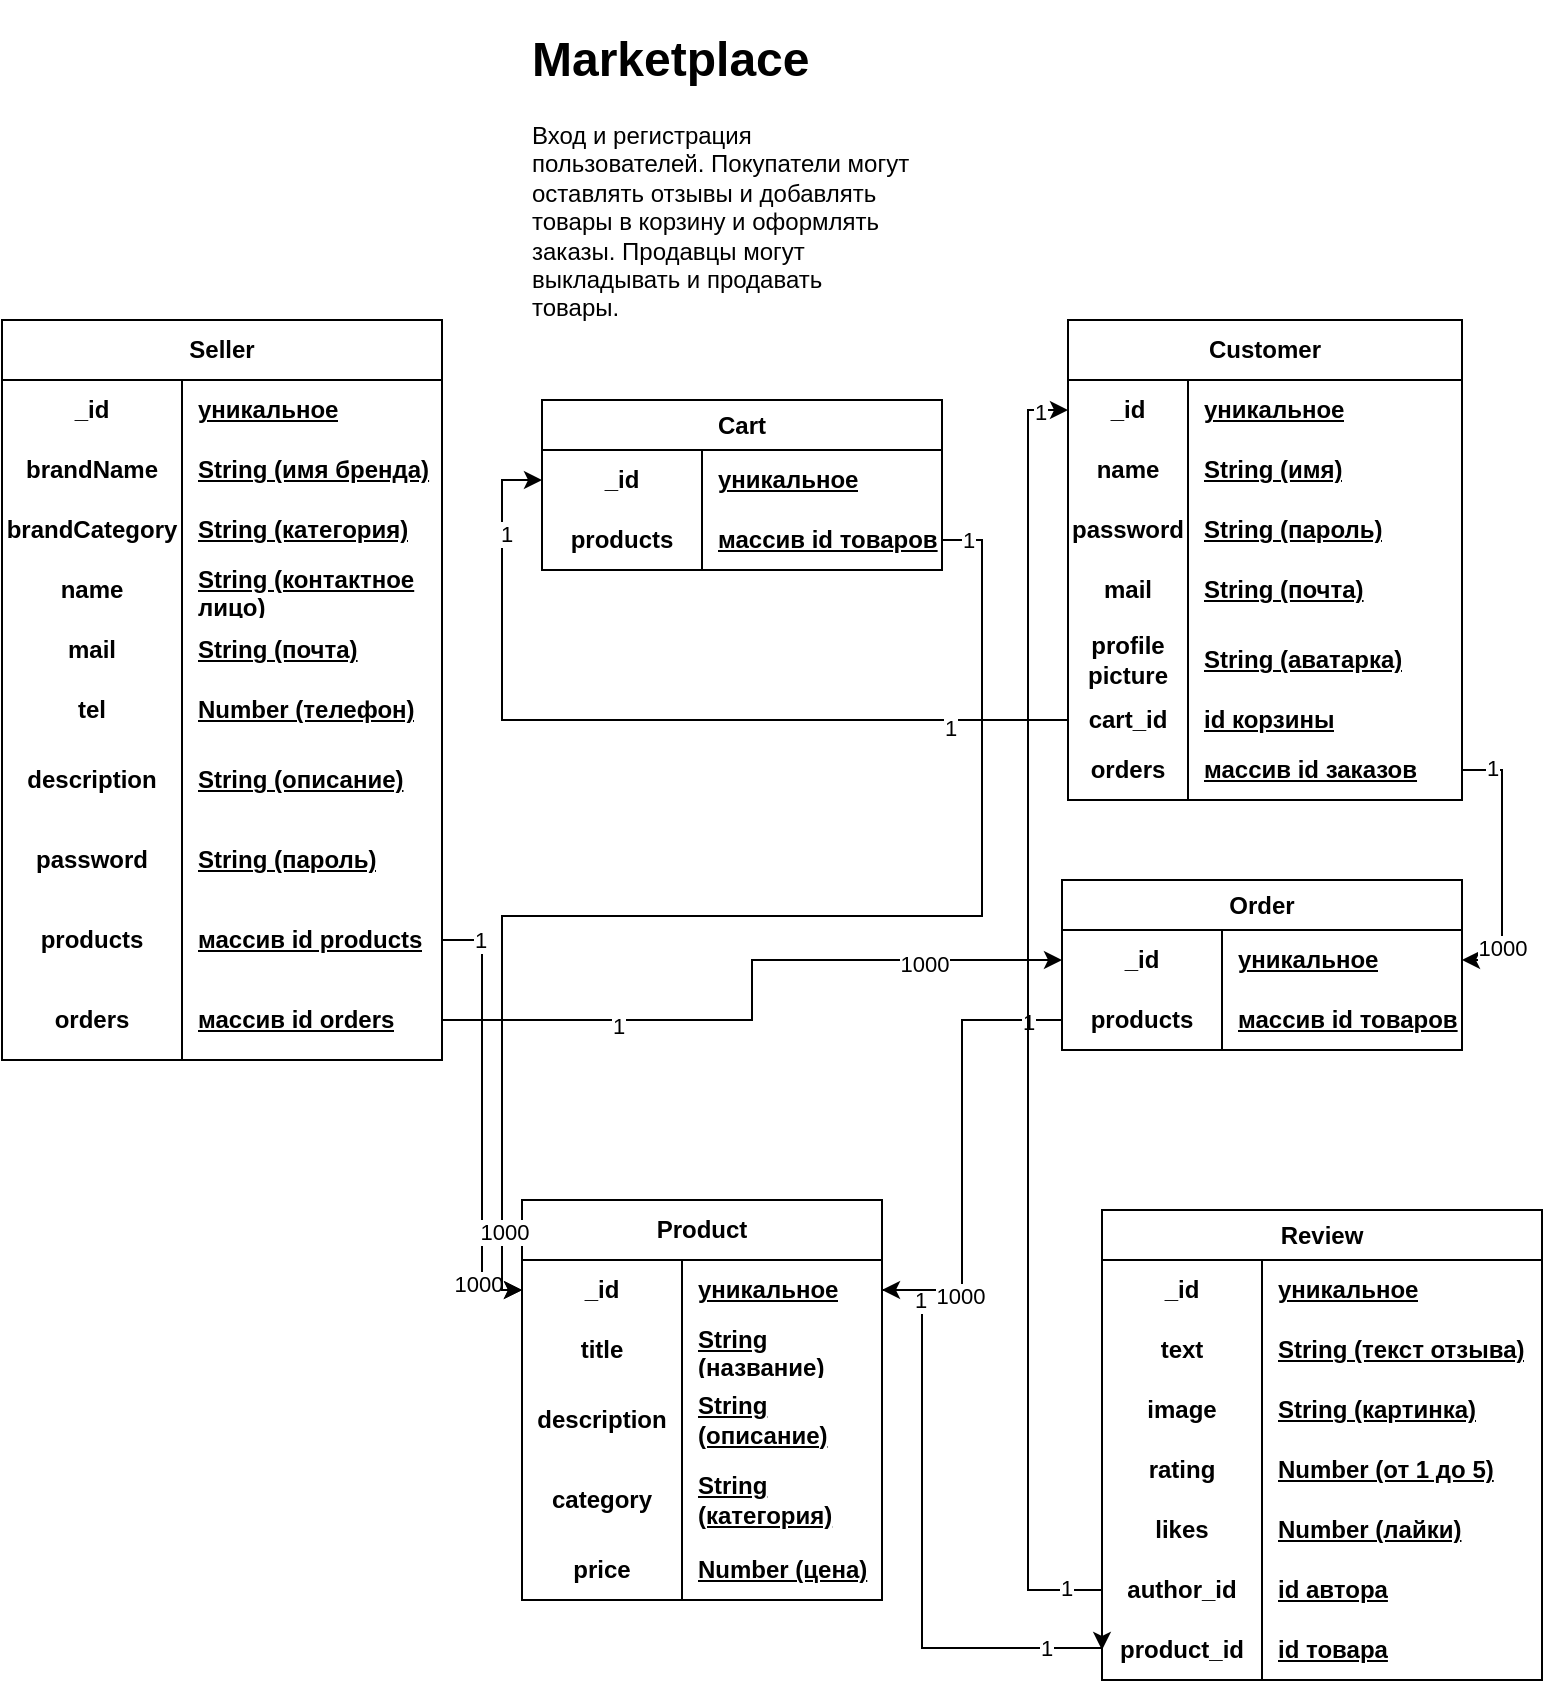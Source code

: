 <mxfile version="21.5.2" type="device">
  <diagram id="R2lEEEUBdFMjLlhIrx00" name="Page-1">
    <mxGraphModel dx="1803" dy="821" grid="1" gridSize="10" guides="1" tooltips="1" connect="1" arrows="1" fold="1" page="1" pageScale="1" pageWidth="850" pageHeight="1100" math="0" shadow="0" extFonts="Permanent Marker^https://fonts.googleapis.com/css?family=Permanent+Marker">
      <root>
        <mxCell id="0" />
        <mxCell id="1" parent="0" />
        <mxCell id="o9NhAd0gDGwiWOiefBc3-77" value="&lt;h1&gt;Marketplace&lt;/h1&gt;&lt;p&gt;Вход и регистрация пользователей. Покупатели могут оставлять отзывы и добавлять товары в корзину и оформлять заказы. Продавцы могут выкладывать и продавать товары.&lt;/p&gt;" style="text;html=1;strokeColor=none;fillColor=none;spacing=5;spacingTop=-20;whiteSpace=wrap;overflow=hidden;rounded=0;" parent="1" vertex="1">
          <mxGeometry x="330" y="50" width="200" height="160" as="geometry" />
        </mxCell>
        <mxCell id="o9NhAd0gDGwiWOiefBc3-78" value="Seller" style="shape=table;startSize=30;container=1;collapsible=1;childLayout=tableLayout;fixedRows=1;rowLines=0;fontStyle=1;align=center;resizeLast=1;html=1;whiteSpace=wrap;" parent="1" vertex="1">
          <mxGeometry x="70" y="200" width="220" height="370" as="geometry" />
        </mxCell>
        <mxCell id="o9NhAd0gDGwiWOiefBc3-79" value="" style="shape=tableRow;horizontal=0;startSize=0;swimlaneHead=0;swimlaneBody=0;fillColor=none;collapsible=0;dropTarget=0;points=[[0,0.5],[1,0.5]];portConstraint=eastwest;top=0;left=0;right=0;bottom=0;html=1;" parent="o9NhAd0gDGwiWOiefBc3-78" vertex="1">
          <mxGeometry y="30" width="220" height="30" as="geometry" />
        </mxCell>
        <mxCell id="o9NhAd0gDGwiWOiefBc3-80" value="_id" style="shape=partialRectangle;connectable=0;fillColor=none;top=0;left=0;bottom=0;right=0;fontStyle=1;overflow=hidden;html=1;whiteSpace=wrap;" parent="o9NhAd0gDGwiWOiefBc3-79" vertex="1">
          <mxGeometry width="90" height="30" as="geometry">
            <mxRectangle width="90" height="30" as="alternateBounds" />
          </mxGeometry>
        </mxCell>
        <mxCell id="o9NhAd0gDGwiWOiefBc3-81" value="уникальное" style="shape=partialRectangle;connectable=0;fillColor=none;top=0;left=0;bottom=0;right=0;align=left;spacingLeft=6;fontStyle=5;overflow=hidden;html=1;whiteSpace=wrap;" parent="o9NhAd0gDGwiWOiefBc3-79" vertex="1">
          <mxGeometry x="90" width="130" height="30" as="geometry">
            <mxRectangle width="130" height="30" as="alternateBounds" />
          </mxGeometry>
        </mxCell>
        <mxCell id="o9NhAd0gDGwiWOiefBc3-82" style="shape=tableRow;horizontal=0;startSize=0;swimlaneHead=0;swimlaneBody=0;fillColor=none;collapsible=0;dropTarget=0;points=[[0,0.5],[1,0.5]];portConstraint=eastwest;top=0;left=0;right=0;bottom=0;html=1;" parent="o9NhAd0gDGwiWOiefBc3-78" vertex="1">
          <mxGeometry y="60" width="220" height="30" as="geometry" />
        </mxCell>
        <mxCell id="o9NhAd0gDGwiWOiefBc3-83" value="brandName" style="shape=partialRectangle;connectable=0;fillColor=none;top=0;left=0;bottom=0;right=0;fontStyle=1;overflow=hidden;html=1;whiteSpace=wrap;" parent="o9NhAd0gDGwiWOiefBc3-82" vertex="1">
          <mxGeometry width="90" height="30" as="geometry">
            <mxRectangle width="90" height="30" as="alternateBounds" />
          </mxGeometry>
        </mxCell>
        <mxCell id="o9NhAd0gDGwiWOiefBc3-84" value="String (имя бренда)" style="shape=partialRectangle;connectable=0;fillColor=none;top=0;left=0;bottom=0;right=0;align=left;spacingLeft=6;fontStyle=5;overflow=hidden;html=1;whiteSpace=wrap;" parent="o9NhAd0gDGwiWOiefBc3-82" vertex="1">
          <mxGeometry x="90" width="130" height="30" as="geometry">
            <mxRectangle width="130" height="30" as="alternateBounds" />
          </mxGeometry>
        </mxCell>
        <mxCell id="o9NhAd0gDGwiWOiefBc3-85" style="shape=tableRow;horizontal=0;startSize=0;swimlaneHead=0;swimlaneBody=0;fillColor=none;collapsible=0;dropTarget=0;points=[[0,0.5],[1,0.5]];portConstraint=eastwest;top=0;left=0;right=0;bottom=0;html=1;" parent="o9NhAd0gDGwiWOiefBc3-78" vertex="1">
          <mxGeometry y="90" width="220" height="30" as="geometry" />
        </mxCell>
        <mxCell id="o9NhAd0gDGwiWOiefBc3-86" value="brandCategory" style="shape=partialRectangle;connectable=0;fillColor=none;top=0;left=0;bottom=0;right=0;fontStyle=1;overflow=hidden;html=1;whiteSpace=wrap;" parent="o9NhAd0gDGwiWOiefBc3-85" vertex="1">
          <mxGeometry width="90" height="30" as="geometry">
            <mxRectangle width="90" height="30" as="alternateBounds" />
          </mxGeometry>
        </mxCell>
        <mxCell id="o9NhAd0gDGwiWOiefBc3-87" value="String (категория)" style="shape=partialRectangle;connectable=0;fillColor=none;top=0;left=0;bottom=0;right=0;align=left;spacingLeft=6;fontStyle=5;overflow=hidden;html=1;whiteSpace=wrap;" parent="o9NhAd0gDGwiWOiefBc3-85" vertex="1">
          <mxGeometry x="90" width="130" height="30" as="geometry">
            <mxRectangle width="130" height="30" as="alternateBounds" />
          </mxGeometry>
        </mxCell>
        <mxCell id="o9NhAd0gDGwiWOiefBc3-88" style="shape=tableRow;horizontal=0;startSize=0;swimlaneHead=0;swimlaneBody=0;fillColor=none;collapsible=0;dropTarget=0;points=[[0,0.5],[1,0.5]];portConstraint=eastwest;top=0;left=0;right=0;bottom=0;html=1;" parent="o9NhAd0gDGwiWOiefBc3-78" vertex="1">
          <mxGeometry y="120" width="220" height="30" as="geometry" />
        </mxCell>
        <mxCell id="o9NhAd0gDGwiWOiefBc3-89" value="name" style="shape=partialRectangle;connectable=0;fillColor=none;top=0;left=0;bottom=0;right=0;fontStyle=1;overflow=hidden;html=1;whiteSpace=wrap;" parent="o9NhAd0gDGwiWOiefBc3-88" vertex="1">
          <mxGeometry width="90" height="30" as="geometry">
            <mxRectangle width="90" height="30" as="alternateBounds" />
          </mxGeometry>
        </mxCell>
        <mxCell id="o9NhAd0gDGwiWOiefBc3-90" value="String (контактное лицо)" style="shape=partialRectangle;connectable=0;fillColor=none;top=0;left=0;bottom=0;right=0;align=left;spacingLeft=6;fontStyle=5;overflow=hidden;html=1;whiteSpace=wrap;" parent="o9NhAd0gDGwiWOiefBc3-88" vertex="1">
          <mxGeometry x="90" width="130" height="30" as="geometry">
            <mxRectangle width="130" height="30" as="alternateBounds" />
          </mxGeometry>
        </mxCell>
        <mxCell id="o9NhAd0gDGwiWOiefBc3-91" style="shape=tableRow;horizontal=0;startSize=0;swimlaneHead=0;swimlaneBody=0;fillColor=none;collapsible=0;dropTarget=0;points=[[0,0.5],[1,0.5]];portConstraint=eastwest;top=0;left=0;right=0;bottom=0;html=1;" parent="o9NhAd0gDGwiWOiefBc3-78" vertex="1">
          <mxGeometry y="150" width="220" height="30" as="geometry" />
        </mxCell>
        <mxCell id="o9NhAd0gDGwiWOiefBc3-92" value="mail" style="shape=partialRectangle;connectable=0;fillColor=none;top=0;left=0;bottom=0;right=0;fontStyle=1;overflow=hidden;html=1;whiteSpace=wrap;" parent="o9NhAd0gDGwiWOiefBc3-91" vertex="1">
          <mxGeometry width="90" height="30" as="geometry">
            <mxRectangle width="90" height="30" as="alternateBounds" />
          </mxGeometry>
        </mxCell>
        <mxCell id="o9NhAd0gDGwiWOiefBc3-93" value="String (почта)" style="shape=partialRectangle;connectable=0;fillColor=none;top=0;left=0;bottom=0;right=0;align=left;spacingLeft=6;fontStyle=5;overflow=hidden;html=1;whiteSpace=wrap;" parent="o9NhAd0gDGwiWOiefBc3-91" vertex="1">
          <mxGeometry x="90" width="130" height="30" as="geometry">
            <mxRectangle width="130" height="30" as="alternateBounds" />
          </mxGeometry>
        </mxCell>
        <mxCell id="o9NhAd0gDGwiWOiefBc3-94" style="shape=tableRow;horizontal=0;startSize=0;swimlaneHead=0;swimlaneBody=0;fillColor=none;collapsible=0;dropTarget=0;points=[[0,0.5],[1,0.5]];portConstraint=eastwest;top=0;left=0;right=0;bottom=0;html=1;" parent="o9NhAd0gDGwiWOiefBc3-78" vertex="1">
          <mxGeometry y="180" width="220" height="30" as="geometry" />
        </mxCell>
        <mxCell id="o9NhAd0gDGwiWOiefBc3-95" value="tel" style="shape=partialRectangle;connectable=0;fillColor=none;top=0;left=0;bottom=0;right=0;fontStyle=1;overflow=hidden;html=1;whiteSpace=wrap;" parent="o9NhAd0gDGwiWOiefBc3-94" vertex="1">
          <mxGeometry width="90" height="30" as="geometry">
            <mxRectangle width="90" height="30" as="alternateBounds" />
          </mxGeometry>
        </mxCell>
        <mxCell id="o9NhAd0gDGwiWOiefBc3-96" value="Number (телефон)" style="shape=partialRectangle;connectable=0;fillColor=none;top=0;left=0;bottom=0;right=0;align=left;spacingLeft=6;fontStyle=5;overflow=hidden;html=1;whiteSpace=wrap;" parent="o9NhAd0gDGwiWOiefBc3-94" vertex="1">
          <mxGeometry x="90" width="130" height="30" as="geometry">
            <mxRectangle width="130" height="30" as="alternateBounds" />
          </mxGeometry>
        </mxCell>
        <mxCell id="o9NhAd0gDGwiWOiefBc3-97" style="shape=tableRow;horizontal=0;startSize=0;swimlaneHead=0;swimlaneBody=0;fillColor=none;collapsible=0;dropTarget=0;points=[[0,0.5],[1,0.5]];portConstraint=eastwest;top=0;left=0;right=0;bottom=0;html=1;" parent="o9NhAd0gDGwiWOiefBc3-78" vertex="1">
          <mxGeometry y="210" width="220" height="40" as="geometry" />
        </mxCell>
        <mxCell id="o9NhAd0gDGwiWOiefBc3-98" value="description" style="shape=partialRectangle;connectable=0;fillColor=none;top=0;left=0;bottom=0;right=0;fontStyle=1;overflow=hidden;html=1;whiteSpace=wrap;" parent="o9NhAd0gDGwiWOiefBc3-97" vertex="1">
          <mxGeometry width="90" height="40" as="geometry">
            <mxRectangle width="90" height="40" as="alternateBounds" />
          </mxGeometry>
        </mxCell>
        <mxCell id="o9NhAd0gDGwiWOiefBc3-99" value="String (описание)" style="shape=partialRectangle;connectable=0;fillColor=none;top=0;left=0;bottom=0;right=0;align=left;spacingLeft=6;fontStyle=5;overflow=hidden;html=1;whiteSpace=wrap;" parent="o9NhAd0gDGwiWOiefBc3-97" vertex="1">
          <mxGeometry x="90" width="130" height="40" as="geometry">
            <mxRectangle width="130" height="40" as="alternateBounds" />
          </mxGeometry>
        </mxCell>
        <mxCell id="o9NhAd0gDGwiWOiefBc3-214" style="shape=tableRow;horizontal=0;startSize=0;swimlaneHead=0;swimlaneBody=0;fillColor=none;collapsible=0;dropTarget=0;points=[[0,0.5],[1,0.5]];portConstraint=eastwest;top=0;left=0;right=0;bottom=0;html=1;" parent="o9NhAd0gDGwiWOiefBc3-78" vertex="1">
          <mxGeometry y="250" width="220" height="40" as="geometry" />
        </mxCell>
        <mxCell id="o9NhAd0gDGwiWOiefBc3-215" value="password" style="shape=partialRectangle;connectable=0;fillColor=none;top=0;left=0;bottom=0;right=0;fontStyle=1;overflow=hidden;html=1;whiteSpace=wrap;" parent="o9NhAd0gDGwiWOiefBc3-214" vertex="1">
          <mxGeometry width="90" height="40" as="geometry">
            <mxRectangle width="90" height="40" as="alternateBounds" />
          </mxGeometry>
        </mxCell>
        <mxCell id="o9NhAd0gDGwiWOiefBc3-216" value="String (пароль)" style="shape=partialRectangle;connectable=0;fillColor=none;top=0;left=0;bottom=0;right=0;align=left;spacingLeft=6;fontStyle=5;overflow=hidden;html=1;whiteSpace=wrap;" parent="o9NhAd0gDGwiWOiefBc3-214" vertex="1">
          <mxGeometry x="90" width="130" height="40" as="geometry">
            <mxRectangle width="130" height="40" as="alternateBounds" />
          </mxGeometry>
        </mxCell>
        <mxCell id="o9NhAd0gDGwiWOiefBc3-217" style="shape=tableRow;horizontal=0;startSize=0;swimlaneHead=0;swimlaneBody=0;fillColor=none;collapsible=0;dropTarget=0;points=[[0,0.5],[1,0.5]];portConstraint=eastwest;top=0;left=0;right=0;bottom=0;html=1;" parent="o9NhAd0gDGwiWOiefBc3-78" vertex="1">
          <mxGeometry y="290" width="220" height="40" as="geometry" />
        </mxCell>
        <mxCell id="o9NhAd0gDGwiWOiefBc3-218" value="products" style="shape=partialRectangle;connectable=0;fillColor=none;top=0;left=0;bottom=0;right=0;fontStyle=1;overflow=hidden;html=1;whiteSpace=wrap;" parent="o9NhAd0gDGwiWOiefBc3-217" vertex="1">
          <mxGeometry width="90" height="40" as="geometry">
            <mxRectangle width="90" height="40" as="alternateBounds" />
          </mxGeometry>
        </mxCell>
        <mxCell id="o9NhAd0gDGwiWOiefBc3-219" value="массив id products" style="shape=partialRectangle;connectable=0;fillColor=none;top=0;left=0;bottom=0;right=0;align=left;spacingLeft=6;fontStyle=5;overflow=hidden;html=1;whiteSpace=wrap;" parent="o9NhAd0gDGwiWOiefBc3-217" vertex="1">
          <mxGeometry x="90" width="130" height="40" as="geometry">
            <mxRectangle width="130" height="40" as="alternateBounds" />
          </mxGeometry>
        </mxCell>
        <mxCell id="o9NhAd0gDGwiWOiefBc3-223" style="shape=tableRow;horizontal=0;startSize=0;swimlaneHead=0;swimlaneBody=0;fillColor=none;collapsible=0;dropTarget=0;points=[[0,0.5],[1,0.5]];portConstraint=eastwest;top=0;left=0;right=0;bottom=0;html=1;" parent="o9NhAd0gDGwiWOiefBc3-78" vertex="1">
          <mxGeometry y="330" width="220" height="40" as="geometry" />
        </mxCell>
        <mxCell id="o9NhAd0gDGwiWOiefBc3-224" value="orders" style="shape=partialRectangle;connectable=0;fillColor=none;top=0;left=0;bottom=0;right=0;fontStyle=1;overflow=hidden;html=1;whiteSpace=wrap;" parent="o9NhAd0gDGwiWOiefBc3-223" vertex="1">
          <mxGeometry width="90" height="40" as="geometry">
            <mxRectangle width="90" height="40" as="alternateBounds" />
          </mxGeometry>
        </mxCell>
        <mxCell id="o9NhAd0gDGwiWOiefBc3-225" value="массив id orders" style="shape=partialRectangle;connectable=0;fillColor=none;top=0;left=0;bottom=0;right=0;align=left;spacingLeft=6;fontStyle=5;overflow=hidden;html=1;whiteSpace=wrap;" parent="o9NhAd0gDGwiWOiefBc3-223" vertex="1">
          <mxGeometry x="90" width="130" height="40" as="geometry">
            <mxRectangle width="130" height="40" as="alternateBounds" />
          </mxGeometry>
        </mxCell>
        <mxCell id="o9NhAd0gDGwiWOiefBc3-100" value="Review" style="shape=table;startSize=25;container=1;collapsible=1;childLayout=tableLayout;fixedRows=1;rowLines=0;fontStyle=1;align=center;resizeLast=1;html=1;whiteSpace=wrap;" parent="1" vertex="1">
          <mxGeometry x="620" y="645" width="220" height="235" as="geometry">
            <mxRectangle x="520" y="240" width="100" height="30" as="alternateBounds" />
          </mxGeometry>
        </mxCell>
        <mxCell id="o9NhAd0gDGwiWOiefBc3-101" style="shape=tableRow;horizontal=0;startSize=0;swimlaneHead=0;swimlaneBody=0;fillColor=none;collapsible=0;dropTarget=0;points=[[0,0.5],[1,0.5]];portConstraint=eastwest;top=0;left=0;right=0;bottom=0;html=1;" parent="o9NhAd0gDGwiWOiefBc3-100" vertex="1">
          <mxGeometry y="25" width="220" height="30" as="geometry" />
        </mxCell>
        <mxCell id="o9NhAd0gDGwiWOiefBc3-102" value="_id" style="shape=partialRectangle;connectable=0;fillColor=none;top=0;left=0;bottom=0;right=0;fontStyle=1;overflow=hidden;html=1;whiteSpace=wrap;" parent="o9NhAd0gDGwiWOiefBc3-101" vertex="1">
          <mxGeometry width="80" height="30" as="geometry">
            <mxRectangle width="80" height="30" as="alternateBounds" />
          </mxGeometry>
        </mxCell>
        <mxCell id="o9NhAd0gDGwiWOiefBc3-103" value="уникальное" style="shape=partialRectangle;connectable=0;fillColor=none;top=0;left=0;bottom=0;right=0;align=left;spacingLeft=6;fontStyle=5;overflow=hidden;html=1;whiteSpace=wrap;" parent="o9NhAd0gDGwiWOiefBc3-101" vertex="1">
          <mxGeometry x="80" width="140" height="30" as="geometry">
            <mxRectangle width="140" height="30" as="alternateBounds" />
          </mxGeometry>
        </mxCell>
        <mxCell id="o9NhAd0gDGwiWOiefBc3-104" value="" style="shape=tableRow;horizontal=0;startSize=0;swimlaneHead=0;swimlaneBody=0;fillColor=none;collapsible=0;dropTarget=0;points=[[0,0.5],[1,0.5]];portConstraint=eastwest;top=0;left=0;right=0;bottom=0;html=1;" parent="o9NhAd0gDGwiWOiefBc3-100" vertex="1">
          <mxGeometry y="55" width="220" height="30" as="geometry" />
        </mxCell>
        <mxCell id="o9NhAd0gDGwiWOiefBc3-105" value="text" style="shape=partialRectangle;connectable=0;fillColor=none;top=0;left=0;bottom=0;right=0;fontStyle=1;overflow=hidden;html=1;whiteSpace=wrap;" parent="o9NhAd0gDGwiWOiefBc3-104" vertex="1">
          <mxGeometry width="80" height="30" as="geometry">
            <mxRectangle width="80" height="30" as="alternateBounds" />
          </mxGeometry>
        </mxCell>
        <mxCell id="o9NhAd0gDGwiWOiefBc3-106" value="String (текст отзыва)" style="shape=partialRectangle;connectable=0;fillColor=none;top=0;left=0;bottom=0;right=0;align=left;spacingLeft=6;fontStyle=5;overflow=hidden;html=1;whiteSpace=wrap;" parent="o9NhAd0gDGwiWOiefBc3-104" vertex="1">
          <mxGeometry x="80" width="140" height="30" as="geometry">
            <mxRectangle width="140" height="30" as="alternateBounds" />
          </mxGeometry>
        </mxCell>
        <mxCell id="o9NhAd0gDGwiWOiefBc3-107" style="shape=tableRow;horizontal=0;startSize=0;swimlaneHead=0;swimlaneBody=0;fillColor=none;collapsible=0;dropTarget=0;points=[[0,0.5],[1,0.5]];portConstraint=eastwest;top=0;left=0;right=0;bottom=0;html=1;" parent="o9NhAd0gDGwiWOiefBc3-100" vertex="1">
          <mxGeometry y="85" width="220" height="30" as="geometry" />
        </mxCell>
        <mxCell id="o9NhAd0gDGwiWOiefBc3-108" value="image" style="shape=partialRectangle;connectable=0;fillColor=none;top=0;left=0;bottom=0;right=0;fontStyle=1;overflow=hidden;html=1;whiteSpace=wrap;" parent="o9NhAd0gDGwiWOiefBc3-107" vertex="1">
          <mxGeometry width="80" height="30" as="geometry">
            <mxRectangle width="80" height="30" as="alternateBounds" />
          </mxGeometry>
        </mxCell>
        <mxCell id="o9NhAd0gDGwiWOiefBc3-109" value="String (картинка)" style="shape=partialRectangle;connectable=0;fillColor=none;top=0;left=0;bottom=0;right=0;align=left;spacingLeft=6;fontStyle=5;overflow=hidden;html=1;whiteSpace=wrap;" parent="o9NhAd0gDGwiWOiefBc3-107" vertex="1">
          <mxGeometry x="80" width="140" height="30" as="geometry">
            <mxRectangle width="140" height="30" as="alternateBounds" />
          </mxGeometry>
        </mxCell>
        <mxCell id="o9NhAd0gDGwiWOiefBc3-110" style="shape=tableRow;horizontal=0;startSize=0;swimlaneHead=0;swimlaneBody=0;fillColor=none;collapsible=0;dropTarget=0;points=[[0,0.5],[1,0.5]];portConstraint=eastwest;top=0;left=0;right=0;bottom=0;html=1;" parent="o9NhAd0gDGwiWOiefBc3-100" vertex="1">
          <mxGeometry y="115" width="220" height="30" as="geometry" />
        </mxCell>
        <mxCell id="o9NhAd0gDGwiWOiefBc3-111" value="rating" style="shape=partialRectangle;connectable=0;fillColor=none;top=0;left=0;bottom=0;right=0;fontStyle=1;overflow=hidden;html=1;whiteSpace=wrap;" parent="o9NhAd0gDGwiWOiefBc3-110" vertex="1">
          <mxGeometry width="80" height="30" as="geometry">
            <mxRectangle width="80" height="30" as="alternateBounds" />
          </mxGeometry>
        </mxCell>
        <mxCell id="o9NhAd0gDGwiWOiefBc3-112" value="Number (от 1 до 5)" style="shape=partialRectangle;connectable=0;fillColor=none;top=0;left=0;bottom=0;right=0;align=left;spacingLeft=6;fontStyle=5;overflow=hidden;html=1;whiteSpace=wrap;" parent="o9NhAd0gDGwiWOiefBc3-110" vertex="1">
          <mxGeometry x="80" width="140" height="30" as="geometry">
            <mxRectangle width="140" height="30" as="alternateBounds" />
          </mxGeometry>
        </mxCell>
        <mxCell id="o9NhAd0gDGwiWOiefBc3-113" style="shape=tableRow;horizontal=0;startSize=0;swimlaneHead=0;swimlaneBody=0;fillColor=none;collapsible=0;dropTarget=0;points=[[0,0.5],[1,0.5]];portConstraint=eastwest;top=0;left=0;right=0;bottom=0;html=1;" parent="o9NhAd0gDGwiWOiefBc3-100" vertex="1">
          <mxGeometry y="145" width="220" height="30" as="geometry" />
        </mxCell>
        <mxCell id="o9NhAd0gDGwiWOiefBc3-114" value="likes" style="shape=partialRectangle;connectable=0;fillColor=none;top=0;left=0;bottom=0;right=0;fontStyle=1;overflow=hidden;html=1;whiteSpace=wrap;" parent="o9NhAd0gDGwiWOiefBc3-113" vertex="1">
          <mxGeometry width="80" height="30" as="geometry">
            <mxRectangle width="80" height="30" as="alternateBounds" />
          </mxGeometry>
        </mxCell>
        <mxCell id="o9NhAd0gDGwiWOiefBc3-115" value="Number (лайки)" style="shape=partialRectangle;connectable=0;fillColor=none;top=0;left=0;bottom=0;right=0;align=left;spacingLeft=6;fontStyle=5;overflow=hidden;html=1;whiteSpace=wrap;" parent="o9NhAd0gDGwiWOiefBc3-113" vertex="1">
          <mxGeometry x="80" width="140" height="30" as="geometry">
            <mxRectangle width="140" height="30" as="alternateBounds" />
          </mxGeometry>
        </mxCell>
        <mxCell id="o9NhAd0gDGwiWOiefBc3-116" style="shape=tableRow;horizontal=0;startSize=0;swimlaneHead=0;swimlaneBody=0;fillColor=none;collapsible=0;dropTarget=0;points=[[0,0.5],[1,0.5]];portConstraint=eastwest;top=0;left=0;right=0;bottom=0;html=1;" parent="o9NhAd0gDGwiWOiefBc3-100" vertex="1">
          <mxGeometry y="175" width="220" height="30" as="geometry" />
        </mxCell>
        <mxCell id="o9NhAd0gDGwiWOiefBc3-117" value="author_id" style="shape=partialRectangle;connectable=0;fillColor=none;top=0;left=0;bottom=0;right=0;fontStyle=1;overflow=hidden;html=1;whiteSpace=wrap;" parent="o9NhAd0gDGwiWOiefBc3-116" vertex="1">
          <mxGeometry width="80" height="30" as="geometry">
            <mxRectangle width="80" height="30" as="alternateBounds" />
          </mxGeometry>
        </mxCell>
        <mxCell id="o9NhAd0gDGwiWOiefBc3-118" value="id автора" style="shape=partialRectangle;connectable=0;fillColor=none;top=0;left=0;bottom=0;right=0;align=left;spacingLeft=6;fontStyle=5;overflow=hidden;html=1;whiteSpace=wrap;" parent="o9NhAd0gDGwiWOiefBc3-116" vertex="1">
          <mxGeometry x="80" width="140" height="30" as="geometry">
            <mxRectangle width="140" height="30" as="alternateBounds" />
          </mxGeometry>
        </mxCell>
        <mxCell id="VzgB8QKmqvY44JG0cUkP-1" style="shape=tableRow;horizontal=0;startSize=0;swimlaneHead=0;swimlaneBody=0;fillColor=none;collapsible=0;dropTarget=0;points=[[0,0.5],[1,0.5]];portConstraint=eastwest;top=0;left=0;right=0;bottom=0;html=1;" vertex="1" parent="o9NhAd0gDGwiWOiefBc3-100">
          <mxGeometry y="205" width="220" height="30" as="geometry" />
        </mxCell>
        <mxCell id="VzgB8QKmqvY44JG0cUkP-2" value="product_id" style="shape=partialRectangle;connectable=0;fillColor=none;top=0;left=0;bottom=0;right=0;fontStyle=1;overflow=hidden;html=1;whiteSpace=wrap;" vertex="1" parent="VzgB8QKmqvY44JG0cUkP-1">
          <mxGeometry width="80" height="30" as="geometry">
            <mxRectangle width="80" height="30" as="alternateBounds" />
          </mxGeometry>
        </mxCell>
        <mxCell id="VzgB8QKmqvY44JG0cUkP-3" value="id товара" style="shape=partialRectangle;connectable=0;fillColor=none;top=0;left=0;bottom=0;right=0;align=left;spacingLeft=6;fontStyle=5;overflow=hidden;html=1;whiteSpace=wrap;" vertex="1" parent="VzgB8QKmqvY44JG0cUkP-1">
          <mxGeometry x="80" width="140" height="30" as="geometry">
            <mxRectangle width="140" height="30" as="alternateBounds" />
          </mxGeometry>
        </mxCell>
        <mxCell id="o9NhAd0gDGwiWOiefBc3-119" value="Product" style="shape=table;startSize=30;container=1;collapsible=1;childLayout=tableLayout;fixedRows=1;rowLines=0;fontStyle=1;align=center;resizeLast=1;html=1;whiteSpace=wrap;" parent="1" vertex="1">
          <mxGeometry x="330" y="640" width="180" height="200" as="geometry" />
        </mxCell>
        <mxCell id="o9NhAd0gDGwiWOiefBc3-120" value="" style="shape=tableRow;horizontal=0;startSize=0;swimlaneHead=0;swimlaneBody=0;fillColor=none;collapsible=0;dropTarget=0;points=[[0,0.5],[1,0.5]];portConstraint=eastwest;top=0;left=0;right=0;bottom=0;html=1;" parent="o9NhAd0gDGwiWOiefBc3-119" vertex="1">
          <mxGeometry y="30" width="180" height="30" as="geometry" />
        </mxCell>
        <mxCell id="o9NhAd0gDGwiWOiefBc3-121" value="_id" style="shape=partialRectangle;connectable=0;fillColor=none;top=0;left=0;bottom=0;right=0;fontStyle=1;overflow=hidden;html=1;whiteSpace=wrap;" parent="o9NhAd0gDGwiWOiefBc3-120" vertex="1">
          <mxGeometry width="80" height="30" as="geometry">
            <mxRectangle width="80" height="30" as="alternateBounds" />
          </mxGeometry>
        </mxCell>
        <mxCell id="o9NhAd0gDGwiWOiefBc3-122" value="уникальное" style="shape=partialRectangle;connectable=0;fillColor=none;top=0;left=0;bottom=0;right=0;align=left;spacingLeft=6;fontStyle=5;overflow=hidden;html=1;whiteSpace=wrap;" parent="o9NhAd0gDGwiWOiefBc3-120" vertex="1">
          <mxGeometry x="80" width="100" height="30" as="geometry">
            <mxRectangle width="100" height="30" as="alternateBounds" />
          </mxGeometry>
        </mxCell>
        <mxCell id="o9NhAd0gDGwiWOiefBc3-123" style="shape=tableRow;horizontal=0;startSize=0;swimlaneHead=0;swimlaneBody=0;fillColor=none;collapsible=0;dropTarget=0;points=[[0,0.5],[1,0.5]];portConstraint=eastwest;top=0;left=0;right=0;bottom=0;html=1;" parent="o9NhAd0gDGwiWOiefBc3-119" vertex="1">
          <mxGeometry y="60" width="180" height="30" as="geometry" />
        </mxCell>
        <mxCell id="o9NhAd0gDGwiWOiefBc3-124" value="title" style="shape=partialRectangle;connectable=0;fillColor=none;top=0;left=0;bottom=0;right=0;fontStyle=1;overflow=hidden;html=1;whiteSpace=wrap;" parent="o9NhAd0gDGwiWOiefBc3-123" vertex="1">
          <mxGeometry width="80" height="30" as="geometry">
            <mxRectangle width="80" height="30" as="alternateBounds" />
          </mxGeometry>
        </mxCell>
        <mxCell id="o9NhAd0gDGwiWOiefBc3-125" value="String (название)" style="shape=partialRectangle;connectable=0;fillColor=none;top=0;left=0;bottom=0;right=0;align=left;spacingLeft=6;fontStyle=5;overflow=hidden;html=1;whiteSpace=wrap;" parent="o9NhAd0gDGwiWOiefBc3-123" vertex="1">
          <mxGeometry x="80" width="100" height="30" as="geometry">
            <mxRectangle width="100" height="30" as="alternateBounds" />
          </mxGeometry>
        </mxCell>
        <mxCell id="o9NhAd0gDGwiWOiefBc3-126" style="shape=tableRow;horizontal=0;startSize=0;swimlaneHead=0;swimlaneBody=0;fillColor=none;collapsible=0;dropTarget=0;points=[[0,0.5],[1,0.5]];portConstraint=eastwest;top=0;left=0;right=0;bottom=0;html=1;" parent="o9NhAd0gDGwiWOiefBc3-119" vertex="1">
          <mxGeometry y="90" width="180" height="40" as="geometry" />
        </mxCell>
        <mxCell id="o9NhAd0gDGwiWOiefBc3-127" value="description" style="shape=partialRectangle;connectable=0;fillColor=none;top=0;left=0;bottom=0;right=0;fontStyle=1;overflow=hidden;html=1;whiteSpace=wrap;" parent="o9NhAd0gDGwiWOiefBc3-126" vertex="1">
          <mxGeometry width="80" height="40" as="geometry">
            <mxRectangle width="80" height="40" as="alternateBounds" />
          </mxGeometry>
        </mxCell>
        <mxCell id="o9NhAd0gDGwiWOiefBc3-128" value="String (описание)" style="shape=partialRectangle;connectable=0;fillColor=none;top=0;left=0;bottom=0;right=0;align=left;spacingLeft=6;fontStyle=5;overflow=hidden;html=1;whiteSpace=wrap;" parent="o9NhAd0gDGwiWOiefBc3-126" vertex="1">
          <mxGeometry x="80" width="100" height="40" as="geometry">
            <mxRectangle width="100" height="40" as="alternateBounds" />
          </mxGeometry>
        </mxCell>
        <mxCell id="o9NhAd0gDGwiWOiefBc3-129" style="shape=tableRow;horizontal=0;startSize=0;swimlaneHead=0;swimlaneBody=0;fillColor=none;collapsible=0;dropTarget=0;points=[[0,0.5],[1,0.5]];portConstraint=eastwest;top=0;left=0;right=0;bottom=0;html=1;" parent="o9NhAd0gDGwiWOiefBc3-119" vertex="1">
          <mxGeometry y="130" width="180" height="40" as="geometry" />
        </mxCell>
        <mxCell id="o9NhAd0gDGwiWOiefBc3-130" value="category" style="shape=partialRectangle;connectable=0;fillColor=none;top=0;left=0;bottom=0;right=0;fontStyle=1;overflow=hidden;html=1;whiteSpace=wrap;" parent="o9NhAd0gDGwiWOiefBc3-129" vertex="1">
          <mxGeometry width="80" height="40" as="geometry">
            <mxRectangle width="80" height="40" as="alternateBounds" />
          </mxGeometry>
        </mxCell>
        <mxCell id="o9NhAd0gDGwiWOiefBc3-131" value="String (категория)" style="shape=partialRectangle;connectable=0;fillColor=none;top=0;left=0;bottom=0;right=0;align=left;spacingLeft=6;fontStyle=5;overflow=hidden;html=1;whiteSpace=wrap;" parent="o9NhAd0gDGwiWOiefBc3-129" vertex="1">
          <mxGeometry x="80" width="100" height="40" as="geometry">
            <mxRectangle width="100" height="40" as="alternateBounds" />
          </mxGeometry>
        </mxCell>
        <mxCell id="o9NhAd0gDGwiWOiefBc3-132" style="shape=tableRow;horizontal=0;startSize=0;swimlaneHead=0;swimlaneBody=0;fillColor=none;collapsible=0;dropTarget=0;points=[[0,0.5],[1,0.5]];portConstraint=eastwest;top=0;left=0;right=0;bottom=0;html=1;" parent="o9NhAd0gDGwiWOiefBc3-119" vertex="1">
          <mxGeometry y="170" width="180" height="30" as="geometry" />
        </mxCell>
        <mxCell id="o9NhAd0gDGwiWOiefBc3-133" value="price" style="shape=partialRectangle;connectable=0;fillColor=none;top=0;left=0;bottom=0;right=0;fontStyle=1;overflow=hidden;html=1;whiteSpace=wrap;" parent="o9NhAd0gDGwiWOiefBc3-132" vertex="1">
          <mxGeometry width="80" height="30" as="geometry">
            <mxRectangle width="80" height="30" as="alternateBounds" />
          </mxGeometry>
        </mxCell>
        <mxCell id="o9NhAd0gDGwiWOiefBc3-134" value="Number (цена)" style="shape=partialRectangle;connectable=0;fillColor=none;top=0;left=0;bottom=0;right=0;align=left;spacingLeft=6;fontStyle=5;overflow=hidden;html=1;whiteSpace=wrap;" parent="o9NhAd0gDGwiWOiefBc3-132" vertex="1">
          <mxGeometry x="80" width="100" height="30" as="geometry">
            <mxRectangle width="100" height="30" as="alternateBounds" />
          </mxGeometry>
        </mxCell>
        <mxCell id="o9NhAd0gDGwiWOiefBc3-153" value="Customer" style="shape=table;startSize=30;container=1;collapsible=1;childLayout=tableLayout;fixedRows=1;rowLines=0;fontStyle=1;align=center;resizeLast=1;html=1;whiteSpace=wrap;" parent="1" vertex="1">
          <mxGeometry x="603" y="200" width="197" height="240" as="geometry" />
        </mxCell>
        <mxCell id="o9NhAd0gDGwiWOiefBc3-154" value="" style="shape=tableRow;horizontal=0;startSize=0;swimlaneHead=0;swimlaneBody=0;fillColor=none;collapsible=0;dropTarget=0;points=[[0,0.5],[1,0.5]];portConstraint=eastwest;top=0;left=0;right=0;bottom=0;html=1;" parent="o9NhAd0gDGwiWOiefBc3-153" vertex="1">
          <mxGeometry y="30" width="197" height="30" as="geometry" />
        </mxCell>
        <mxCell id="o9NhAd0gDGwiWOiefBc3-155" value="_id" style="shape=partialRectangle;connectable=0;fillColor=none;top=0;left=0;bottom=0;right=0;fontStyle=1;overflow=hidden;html=1;whiteSpace=wrap;" parent="o9NhAd0gDGwiWOiefBc3-154" vertex="1">
          <mxGeometry width="60" height="30" as="geometry">
            <mxRectangle width="60" height="30" as="alternateBounds" />
          </mxGeometry>
        </mxCell>
        <mxCell id="o9NhAd0gDGwiWOiefBc3-156" value="уникальное" style="shape=partialRectangle;connectable=0;fillColor=none;top=0;left=0;bottom=0;right=0;align=left;spacingLeft=6;fontStyle=5;overflow=hidden;html=1;whiteSpace=wrap;" parent="o9NhAd0gDGwiWOiefBc3-154" vertex="1">
          <mxGeometry x="60" width="137" height="30" as="geometry">
            <mxRectangle width="137" height="30" as="alternateBounds" />
          </mxGeometry>
        </mxCell>
        <mxCell id="o9NhAd0gDGwiWOiefBc3-157" style="shape=tableRow;horizontal=0;startSize=0;swimlaneHead=0;swimlaneBody=0;fillColor=none;collapsible=0;dropTarget=0;points=[[0,0.5],[1,0.5]];portConstraint=eastwest;top=0;left=0;right=0;bottom=0;html=1;" parent="o9NhAd0gDGwiWOiefBc3-153" vertex="1">
          <mxGeometry y="60" width="197" height="30" as="geometry" />
        </mxCell>
        <mxCell id="o9NhAd0gDGwiWOiefBc3-158" value="name" style="shape=partialRectangle;connectable=0;fillColor=none;top=0;left=0;bottom=0;right=0;fontStyle=1;overflow=hidden;html=1;whiteSpace=wrap;" parent="o9NhAd0gDGwiWOiefBc3-157" vertex="1">
          <mxGeometry width="60" height="30" as="geometry">
            <mxRectangle width="60" height="30" as="alternateBounds" />
          </mxGeometry>
        </mxCell>
        <mxCell id="o9NhAd0gDGwiWOiefBc3-159" value="String (имя)" style="shape=partialRectangle;connectable=0;fillColor=none;top=0;left=0;bottom=0;right=0;align=left;spacingLeft=6;fontStyle=5;overflow=hidden;html=1;whiteSpace=wrap;" parent="o9NhAd0gDGwiWOiefBc3-157" vertex="1">
          <mxGeometry x="60" width="137" height="30" as="geometry">
            <mxRectangle width="137" height="30" as="alternateBounds" />
          </mxGeometry>
        </mxCell>
        <mxCell id="o9NhAd0gDGwiWOiefBc3-160" style="shape=tableRow;horizontal=0;startSize=0;swimlaneHead=0;swimlaneBody=0;fillColor=none;collapsible=0;dropTarget=0;points=[[0,0.5],[1,0.5]];portConstraint=eastwest;top=0;left=0;right=0;bottom=0;html=1;" parent="o9NhAd0gDGwiWOiefBc3-153" vertex="1">
          <mxGeometry y="90" width="197" height="30" as="geometry" />
        </mxCell>
        <mxCell id="o9NhAd0gDGwiWOiefBc3-161" value="password" style="shape=partialRectangle;connectable=0;fillColor=none;top=0;left=0;bottom=0;right=0;fontStyle=1;overflow=hidden;html=1;whiteSpace=wrap;" parent="o9NhAd0gDGwiWOiefBc3-160" vertex="1">
          <mxGeometry width="60" height="30" as="geometry">
            <mxRectangle width="60" height="30" as="alternateBounds" />
          </mxGeometry>
        </mxCell>
        <mxCell id="o9NhAd0gDGwiWOiefBc3-162" value="String (пароль)" style="shape=partialRectangle;connectable=0;fillColor=none;top=0;left=0;bottom=0;right=0;align=left;spacingLeft=6;fontStyle=5;overflow=hidden;html=1;whiteSpace=wrap;" parent="o9NhAd0gDGwiWOiefBc3-160" vertex="1">
          <mxGeometry x="60" width="137" height="30" as="geometry">
            <mxRectangle width="137" height="30" as="alternateBounds" />
          </mxGeometry>
        </mxCell>
        <mxCell id="o9NhAd0gDGwiWOiefBc3-163" style="shape=tableRow;horizontal=0;startSize=0;swimlaneHead=0;swimlaneBody=0;fillColor=none;collapsible=0;dropTarget=0;points=[[0,0.5],[1,0.5]];portConstraint=eastwest;top=0;left=0;right=0;bottom=0;html=1;" parent="o9NhAd0gDGwiWOiefBc3-153" vertex="1">
          <mxGeometry y="120" width="197" height="30" as="geometry" />
        </mxCell>
        <mxCell id="o9NhAd0gDGwiWOiefBc3-164" value="mail" style="shape=partialRectangle;connectable=0;fillColor=none;top=0;left=0;bottom=0;right=0;fontStyle=1;overflow=hidden;html=1;whiteSpace=wrap;" parent="o9NhAd0gDGwiWOiefBc3-163" vertex="1">
          <mxGeometry width="60" height="30" as="geometry">
            <mxRectangle width="60" height="30" as="alternateBounds" />
          </mxGeometry>
        </mxCell>
        <mxCell id="o9NhAd0gDGwiWOiefBc3-165" value="String (почта)" style="shape=partialRectangle;connectable=0;fillColor=none;top=0;left=0;bottom=0;right=0;align=left;spacingLeft=6;fontStyle=5;overflow=hidden;html=1;whiteSpace=wrap;" parent="o9NhAd0gDGwiWOiefBc3-163" vertex="1">
          <mxGeometry x="60" width="137" height="30" as="geometry">
            <mxRectangle width="137" height="30" as="alternateBounds" />
          </mxGeometry>
        </mxCell>
        <mxCell id="o9NhAd0gDGwiWOiefBc3-166" style="shape=tableRow;horizontal=0;startSize=0;swimlaneHead=0;swimlaneBody=0;fillColor=none;collapsible=0;dropTarget=0;points=[[0,0.5],[1,0.5]];portConstraint=eastwest;top=0;left=0;right=0;bottom=0;html=1;" parent="o9NhAd0gDGwiWOiefBc3-153" vertex="1">
          <mxGeometry y="150" width="197" height="40" as="geometry" />
        </mxCell>
        <mxCell id="o9NhAd0gDGwiWOiefBc3-167" value="profile picture" style="shape=partialRectangle;connectable=0;fillColor=none;top=0;left=0;bottom=0;right=0;fontStyle=1;overflow=hidden;html=1;whiteSpace=wrap;" parent="o9NhAd0gDGwiWOiefBc3-166" vertex="1">
          <mxGeometry width="60" height="40" as="geometry">
            <mxRectangle width="60" height="40" as="alternateBounds" />
          </mxGeometry>
        </mxCell>
        <mxCell id="o9NhAd0gDGwiWOiefBc3-168" value="String (аватарка)" style="shape=partialRectangle;connectable=0;fillColor=none;top=0;left=0;bottom=0;right=0;align=left;spacingLeft=6;fontStyle=5;overflow=hidden;html=1;whiteSpace=wrap;" parent="o9NhAd0gDGwiWOiefBc3-166" vertex="1">
          <mxGeometry x="60" width="137" height="40" as="geometry">
            <mxRectangle width="137" height="40" as="alternateBounds" />
          </mxGeometry>
        </mxCell>
        <mxCell id="o9NhAd0gDGwiWOiefBc3-169" style="shape=tableRow;horizontal=0;startSize=0;swimlaneHead=0;swimlaneBody=0;fillColor=none;collapsible=0;dropTarget=0;points=[[0,0.5],[1,0.5]];portConstraint=eastwest;top=0;left=0;right=0;bottom=0;html=1;" parent="o9NhAd0gDGwiWOiefBc3-153" vertex="1">
          <mxGeometry y="190" width="197" height="20" as="geometry" />
        </mxCell>
        <mxCell id="o9NhAd0gDGwiWOiefBc3-170" value="cart_id" style="shape=partialRectangle;connectable=0;fillColor=none;top=0;left=0;bottom=0;right=0;fontStyle=1;overflow=hidden;html=1;whiteSpace=wrap;" parent="o9NhAd0gDGwiWOiefBc3-169" vertex="1">
          <mxGeometry width="60" height="20" as="geometry">
            <mxRectangle width="60" height="20" as="alternateBounds" />
          </mxGeometry>
        </mxCell>
        <mxCell id="o9NhAd0gDGwiWOiefBc3-171" value="id корзины" style="shape=partialRectangle;connectable=0;fillColor=none;top=0;left=0;bottom=0;right=0;align=left;spacingLeft=6;fontStyle=5;overflow=hidden;html=1;whiteSpace=wrap;" parent="o9NhAd0gDGwiWOiefBc3-169" vertex="1">
          <mxGeometry x="60" width="137" height="20" as="geometry">
            <mxRectangle width="137" height="20" as="alternateBounds" />
          </mxGeometry>
        </mxCell>
        <mxCell id="o9NhAd0gDGwiWOiefBc3-172" style="shape=tableRow;horizontal=0;startSize=0;swimlaneHead=0;swimlaneBody=0;fillColor=none;collapsible=0;dropTarget=0;points=[[0,0.5],[1,0.5]];portConstraint=eastwest;top=0;left=0;right=0;bottom=0;html=1;" parent="o9NhAd0gDGwiWOiefBc3-153" vertex="1">
          <mxGeometry y="210" width="197" height="30" as="geometry" />
        </mxCell>
        <mxCell id="o9NhAd0gDGwiWOiefBc3-173" value="orders" style="shape=partialRectangle;connectable=0;fillColor=none;top=0;left=0;bottom=0;right=0;fontStyle=1;overflow=hidden;html=1;whiteSpace=wrap;" parent="o9NhAd0gDGwiWOiefBc3-172" vertex="1">
          <mxGeometry width="60" height="30" as="geometry">
            <mxRectangle width="60" height="30" as="alternateBounds" />
          </mxGeometry>
        </mxCell>
        <mxCell id="o9NhAd0gDGwiWOiefBc3-174" value="массив id заказов" style="shape=partialRectangle;connectable=0;fillColor=none;top=0;left=0;bottom=0;right=0;align=left;spacingLeft=6;fontStyle=5;overflow=hidden;html=1;whiteSpace=wrap;" parent="o9NhAd0gDGwiWOiefBc3-172" vertex="1">
          <mxGeometry x="60" width="137" height="30" as="geometry">
            <mxRectangle width="137" height="30" as="alternateBounds" />
          </mxGeometry>
        </mxCell>
        <mxCell id="o9NhAd0gDGwiWOiefBc3-176" value="Order" style="shape=table;startSize=25;container=1;collapsible=1;childLayout=tableLayout;fixedRows=1;rowLines=0;fontStyle=1;align=center;resizeLast=1;html=1;whiteSpace=wrap;" parent="1" vertex="1">
          <mxGeometry x="600" y="480" width="200" height="85" as="geometry">
            <mxRectangle x="520" y="240" width="100" height="30" as="alternateBounds" />
          </mxGeometry>
        </mxCell>
        <mxCell id="o9NhAd0gDGwiWOiefBc3-177" style="shape=tableRow;horizontal=0;startSize=0;swimlaneHead=0;swimlaneBody=0;fillColor=none;collapsible=0;dropTarget=0;points=[[0,0.5],[1,0.5]];portConstraint=eastwest;top=0;left=0;right=0;bottom=0;html=1;" parent="o9NhAd0gDGwiWOiefBc3-176" vertex="1">
          <mxGeometry y="25" width="200" height="30" as="geometry" />
        </mxCell>
        <mxCell id="o9NhAd0gDGwiWOiefBc3-178" value="_id" style="shape=partialRectangle;connectable=0;fillColor=none;top=0;left=0;bottom=0;right=0;fontStyle=1;overflow=hidden;html=1;whiteSpace=wrap;" parent="o9NhAd0gDGwiWOiefBc3-177" vertex="1">
          <mxGeometry width="80" height="30" as="geometry">
            <mxRectangle width="80" height="30" as="alternateBounds" />
          </mxGeometry>
        </mxCell>
        <mxCell id="o9NhAd0gDGwiWOiefBc3-179" value="уникальное" style="shape=partialRectangle;connectable=0;fillColor=none;top=0;left=0;bottom=0;right=0;align=left;spacingLeft=6;fontStyle=5;overflow=hidden;html=1;whiteSpace=wrap;" parent="o9NhAd0gDGwiWOiefBc3-177" vertex="1">
          <mxGeometry x="80" width="120" height="30" as="geometry">
            <mxRectangle width="120" height="30" as="alternateBounds" />
          </mxGeometry>
        </mxCell>
        <mxCell id="o9NhAd0gDGwiWOiefBc3-192" style="shape=tableRow;horizontal=0;startSize=0;swimlaneHead=0;swimlaneBody=0;fillColor=none;collapsible=0;dropTarget=0;points=[[0,0.5],[1,0.5]];portConstraint=eastwest;top=0;left=0;right=0;bottom=0;html=1;" parent="o9NhAd0gDGwiWOiefBc3-176" vertex="1">
          <mxGeometry y="55" width="200" height="30" as="geometry" />
        </mxCell>
        <mxCell id="o9NhAd0gDGwiWOiefBc3-193" value="products" style="shape=partialRectangle;connectable=0;fillColor=none;top=0;left=0;bottom=0;right=0;fontStyle=1;overflow=hidden;html=1;whiteSpace=wrap;" parent="o9NhAd0gDGwiWOiefBc3-192" vertex="1">
          <mxGeometry width="80" height="30" as="geometry">
            <mxRectangle width="80" height="30" as="alternateBounds" />
          </mxGeometry>
        </mxCell>
        <mxCell id="o9NhAd0gDGwiWOiefBc3-194" value="массив id товаров" style="shape=partialRectangle;connectable=0;fillColor=none;top=0;left=0;bottom=0;right=0;align=left;spacingLeft=6;fontStyle=5;overflow=hidden;html=1;whiteSpace=wrap;" parent="o9NhAd0gDGwiWOiefBc3-192" vertex="1">
          <mxGeometry x="80" width="120" height="30" as="geometry">
            <mxRectangle width="120" height="30" as="alternateBounds" />
          </mxGeometry>
        </mxCell>
        <mxCell id="o9NhAd0gDGwiWOiefBc3-195" value="Cart" style="shape=table;startSize=25;container=1;collapsible=1;childLayout=tableLayout;fixedRows=1;rowLines=0;fontStyle=1;align=center;resizeLast=1;html=1;whiteSpace=wrap;" parent="1" vertex="1">
          <mxGeometry x="340" y="240" width="200" height="85" as="geometry">
            <mxRectangle x="520" y="240" width="100" height="30" as="alternateBounds" />
          </mxGeometry>
        </mxCell>
        <mxCell id="o9NhAd0gDGwiWOiefBc3-196" style="shape=tableRow;horizontal=0;startSize=0;swimlaneHead=0;swimlaneBody=0;fillColor=none;collapsible=0;dropTarget=0;points=[[0,0.5],[1,0.5]];portConstraint=eastwest;top=0;left=0;right=0;bottom=0;html=1;" parent="o9NhAd0gDGwiWOiefBc3-195" vertex="1">
          <mxGeometry y="25" width="200" height="30" as="geometry" />
        </mxCell>
        <mxCell id="o9NhAd0gDGwiWOiefBc3-197" value="_id" style="shape=partialRectangle;connectable=0;fillColor=none;top=0;left=0;bottom=0;right=0;fontStyle=1;overflow=hidden;html=1;whiteSpace=wrap;" parent="o9NhAd0gDGwiWOiefBc3-196" vertex="1">
          <mxGeometry width="80" height="30" as="geometry">
            <mxRectangle width="80" height="30" as="alternateBounds" />
          </mxGeometry>
        </mxCell>
        <mxCell id="o9NhAd0gDGwiWOiefBc3-198" value="уникальное" style="shape=partialRectangle;connectable=0;fillColor=none;top=0;left=0;bottom=0;right=0;align=left;spacingLeft=6;fontStyle=5;overflow=hidden;html=1;whiteSpace=wrap;" parent="o9NhAd0gDGwiWOiefBc3-196" vertex="1">
          <mxGeometry x="80" width="120" height="30" as="geometry">
            <mxRectangle width="120" height="30" as="alternateBounds" />
          </mxGeometry>
        </mxCell>
        <mxCell id="o9NhAd0gDGwiWOiefBc3-211" style="shape=tableRow;horizontal=0;startSize=0;swimlaneHead=0;swimlaneBody=0;fillColor=none;collapsible=0;dropTarget=0;points=[[0,0.5],[1,0.5]];portConstraint=eastwest;top=0;left=0;right=0;bottom=0;html=1;" parent="o9NhAd0gDGwiWOiefBc3-195" vertex="1">
          <mxGeometry y="55" width="200" height="30" as="geometry" />
        </mxCell>
        <mxCell id="o9NhAd0gDGwiWOiefBc3-212" value="products" style="shape=partialRectangle;connectable=0;fillColor=none;top=0;left=0;bottom=0;right=0;fontStyle=1;overflow=hidden;html=1;whiteSpace=wrap;" parent="o9NhAd0gDGwiWOiefBc3-211" vertex="1">
          <mxGeometry width="80" height="30" as="geometry">
            <mxRectangle width="80" height="30" as="alternateBounds" />
          </mxGeometry>
        </mxCell>
        <mxCell id="o9NhAd0gDGwiWOiefBc3-213" value="массив id товаров" style="shape=partialRectangle;connectable=0;fillColor=none;top=0;left=0;bottom=0;right=0;align=left;spacingLeft=6;fontStyle=5;overflow=hidden;html=1;whiteSpace=wrap;" parent="o9NhAd0gDGwiWOiefBc3-211" vertex="1">
          <mxGeometry x="80" width="120" height="30" as="geometry">
            <mxRectangle width="120" height="30" as="alternateBounds" />
          </mxGeometry>
        </mxCell>
        <mxCell id="o9NhAd0gDGwiWOiefBc3-220" style="edgeStyle=orthogonalEdgeStyle;rounded=0;orthogonalLoop=1;jettySize=auto;html=1;entryX=0;entryY=0.5;entryDx=0;entryDy=0;" parent="1" source="o9NhAd0gDGwiWOiefBc3-217" target="o9NhAd0gDGwiWOiefBc3-120" edge="1">
          <mxGeometry relative="1" as="geometry" />
        </mxCell>
        <mxCell id="o9NhAd0gDGwiWOiefBc3-221" value="1000" style="edgeLabel;html=1;align=center;verticalAlign=middle;resizable=0;points=[];" parent="o9NhAd0gDGwiWOiefBc3-220" vertex="1" connectable="0">
          <mxGeometry x="0.781" y="-2" relative="1" as="geometry">
            <mxPoint as="offset" />
          </mxGeometry>
        </mxCell>
        <mxCell id="o9NhAd0gDGwiWOiefBc3-222" value="1" style="edgeLabel;html=1;align=center;verticalAlign=middle;resizable=0;points=[];" parent="o9NhAd0gDGwiWOiefBc3-220" vertex="1" connectable="0">
          <mxGeometry x="-0.824" relative="1" as="geometry">
            <mxPoint as="offset" />
          </mxGeometry>
        </mxCell>
        <mxCell id="o9NhAd0gDGwiWOiefBc3-226" style="edgeStyle=orthogonalEdgeStyle;rounded=0;orthogonalLoop=1;jettySize=auto;html=1;exitX=1;exitY=0.5;exitDx=0;exitDy=0;" parent="1" source="o9NhAd0gDGwiWOiefBc3-223" target="o9NhAd0gDGwiWOiefBc3-177" edge="1">
          <mxGeometry relative="1" as="geometry" />
        </mxCell>
        <mxCell id="o9NhAd0gDGwiWOiefBc3-227" value="1" style="edgeLabel;html=1;align=center;verticalAlign=middle;resizable=0;points=[];" parent="o9NhAd0gDGwiWOiefBc3-226" vertex="1" connectable="0">
          <mxGeometry x="-0.483" y="-3" relative="1" as="geometry">
            <mxPoint as="offset" />
          </mxGeometry>
        </mxCell>
        <mxCell id="o9NhAd0gDGwiWOiefBc3-228" value="1000" style="edgeLabel;html=1;align=center;verticalAlign=middle;resizable=0;points=[];" parent="o9NhAd0gDGwiWOiefBc3-226" vertex="1" connectable="0">
          <mxGeometry x="0.594" y="-2" relative="1" as="geometry">
            <mxPoint as="offset" />
          </mxGeometry>
        </mxCell>
        <mxCell id="VzgB8QKmqvY44JG0cUkP-8" style="edgeStyle=orthogonalEdgeStyle;rounded=0;orthogonalLoop=1;jettySize=auto;html=1;entryX=0;entryY=0.5;entryDx=0;entryDy=0;" edge="1" parent="1" source="o9NhAd0gDGwiWOiefBc3-169" target="o9NhAd0gDGwiWOiefBc3-196">
          <mxGeometry relative="1" as="geometry" />
        </mxCell>
        <mxCell id="VzgB8QKmqvY44JG0cUkP-10" value="1" style="edgeLabel;html=1;align=center;verticalAlign=middle;resizable=0;points=[];" vertex="1" connectable="0" parent="VzgB8QKmqvY44JG0cUkP-8">
          <mxGeometry x="-0.72" y="4" relative="1" as="geometry">
            <mxPoint as="offset" />
          </mxGeometry>
        </mxCell>
        <mxCell id="VzgB8QKmqvY44JG0cUkP-11" value="1" style="edgeLabel;html=1;align=center;verticalAlign=middle;resizable=0;points=[];" vertex="1" connectable="0" parent="VzgB8QKmqvY44JG0cUkP-8">
          <mxGeometry x="0.778" y="-2" relative="1" as="geometry">
            <mxPoint as="offset" />
          </mxGeometry>
        </mxCell>
        <mxCell id="VzgB8QKmqvY44JG0cUkP-12" style="edgeStyle=orthogonalEdgeStyle;rounded=0;orthogonalLoop=1;jettySize=auto;html=1;entryX=0;entryY=0.5;entryDx=0;entryDy=0;" edge="1" parent="1" source="o9NhAd0gDGwiWOiefBc3-120" target="VzgB8QKmqvY44JG0cUkP-1">
          <mxGeometry relative="1" as="geometry">
            <Array as="points">
              <mxPoint x="530" y="685" />
              <mxPoint x="530" y="864" />
            </Array>
          </mxGeometry>
        </mxCell>
        <mxCell id="VzgB8QKmqvY44JG0cUkP-13" value="1" style="edgeLabel;html=1;align=center;verticalAlign=middle;resizable=0;points=[];" vertex="1" connectable="0" parent="VzgB8QKmqvY44JG0cUkP-12">
          <mxGeometry x="-0.832" y="-1" relative="1" as="geometry">
            <mxPoint as="offset" />
          </mxGeometry>
        </mxCell>
        <mxCell id="VzgB8QKmqvY44JG0cUkP-14" value="1" style="edgeLabel;html=1;align=center;verticalAlign=middle;resizable=0;points=[];" vertex="1" connectable="0" parent="VzgB8QKmqvY44JG0cUkP-12">
          <mxGeometry x="0.801" relative="1" as="geometry">
            <mxPoint as="offset" />
          </mxGeometry>
        </mxCell>
        <mxCell id="VzgB8QKmqvY44JG0cUkP-15" style="edgeStyle=orthogonalEdgeStyle;rounded=0;orthogonalLoop=1;jettySize=auto;html=1;entryX=1;entryY=0.5;entryDx=0;entryDy=0;" edge="1" parent="1" source="o9NhAd0gDGwiWOiefBc3-192" target="o9NhAd0gDGwiWOiefBc3-120">
          <mxGeometry relative="1" as="geometry">
            <Array as="points">
              <mxPoint x="550" y="550" />
              <mxPoint x="550" y="685" />
            </Array>
          </mxGeometry>
        </mxCell>
        <mxCell id="VzgB8QKmqvY44JG0cUkP-17" value="1" style="edgeLabel;html=1;align=center;verticalAlign=middle;resizable=0;points=[];" vertex="1" connectable="0" parent="VzgB8QKmqvY44JG0cUkP-15">
          <mxGeometry x="-0.847" y="1" relative="1" as="geometry">
            <mxPoint as="offset" />
          </mxGeometry>
        </mxCell>
        <mxCell id="VzgB8QKmqvY44JG0cUkP-18" value="1000" style="edgeLabel;html=1;align=center;verticalAlign=middle;resizable=0;points=[];" vertex="1" connectable="0" parent="VzgB8QKmqvY44JG0cUkP-15">
          <mxGeometry x="0.655" y="3" relative="1" as="geometry">
            <mxPoint as="offset" />
          </mxGeometry>
        </mxCell>
        <mxCell id="VzgB8QKmqvY44JG0cUkP-19" style="edgeStyle=orthogonalEdgeStyle;rounded=0;orthogonalLoop=1;jettySize=auto;html=1;exitX=1;exitY=0.5;exitDx=0;exitDy=0;entryX=0;entryY=0.5;entryDx=0;entryDy=0;" edge="1" parent="1" source="o9NhAd0gDGwiWOiefBc3-211" target="o9NhAd0gDGwiWOiefBc3-120">
          <mxGeometry relative="1" as="geometry">
            <Array as="points">
              <mxPoint x="560" y="310" />
              <mxPoint x="560" y="498" />
              <mxPoint x="320" y="498" />
              <mxPoint x="320" y="685" />
            </Array>
          </mxGeometry>
        </mxCell>
        <mxCell id="VzgB8QKmqvY44JG0cUkP-20" value="1" style="edgeLabel;html=1;align=center;verticalAlign=middle;resizable=0;points=[];" vertex="1" connectable="0" parent="VzgB8QKmqvY44JG0cUkP-19">
          <mxGeometry x="-0.96" relative="1" as="geometry">
            <mxPoint as="offset" />
          </mxGeometry>
        </mxCell>
        <mxCell id="VzgB8QKmqvY44JG0cUkP-21" value="1000" style="edgeLabel;html=1;align=center;verticalAlign=middle;resizable=0;points=[];" vertex="1" connectable="0" parent="VzgB8QKmqvY44JG0cUkP-19">
          <mxGeometry x="0.879" y="1" relative="1" as="geometry">
            <mxPoint as="offset" />
          </mxGeometry>
        </mxCell>
        <mxCell id="VzgB8QKmqvY44JG0cUkP-22" style="edgeStyle=orthogonalEdgeStyle;rounded=0;orthogonalLoop=1;jettySize=auto;html=1;entryX=1;entryY=0.5;entryDx=0;entryDy=0;" edge="1" parent="1" source="o9NhAd0gDGwiWOiefBc3-172" target="o9NhAd0gDGwiWOiefBc3-177">
          <mxGeometry relative="1" as="geometry">
            <Array as="points">
              <mxPoint x="820" y="425" />
              <mxPoint x="820" y="520" />
            </Array>
          </mxGeometry>
        </mxCell>
        <mxCell id="VzgB8QKmqvY44JG0cUkP-23" value="1000" style="edgeLabel;html=1;align=center;verticalAlign=middle;resizable=0;points=[];" vertex="1" connectable="0" parent="VzgB8QKmqvY44JG0cUkP-22">
          <mxGeometry x="0.615" relative="1" as="geometry">
            <mxPoint as="offset" />
          </mxGeometry>
        </mxCell>
        <mxCell id="VzgB8QKmqvY44JG0cUkP-24" value="1" style="edgeLabel;html=1;align=center;verticalAlign=middle;resizable=0;points=[];" vertex="1" connectable="0" parent="VzgB8QKmqvY44JG0cUkP-22">
          <mxGeometry x="-0.781" y="1" relative="1" as="geometry">
            <mxPoint as="offset" />
          </mxGeometry>
        </mxCell>
        <mxCell id="VzgB8QKmqvY44JG0cUkP-25" style="edgeStyle=orthogonalEdgeStyle;rounded=0;orthogonalLoop=1;jettySize=auto;html=1;entryX=0;entryY=0.5;entryDx=0;entryDy=0;" edge="1" parent="1" source="o9NhAd0gDGwiWOiefBc3-116" target="o9NhAd0gDGwiWOiefBc3-154">
          <mxGeometry relative="1" as="geometry" />
        </mxCell>
        <mxCell id="VzgB8QKmqvY44JG0cUkP-26" value="1" style="edgeLabel;html=1;align=center;verticalAlign=middle;resizable=0;points=[];" vertex="1" connectable="0" parent="VzgB8QKmqvY44JG0cUkP-25">
          <mxGeometry x="-0.944" y="-1" relative="1" as="geometry">
            <mxPoint as="offset" />
          </mxGeometry>
        </mxCell>
        <mxCell id="VzgB8QKmqvY44JG0cUkP-27" value="1" style="edgeLabel;html=1;align=center;verticalAlign=middle;resizable=0;points=[];" vertex="1" connectable="0" parent="VzgB8QKmqvY44JG0cUkP-25">
          <mxGeometry x="0.956" y="-1" relative="1" as="geometry">
            <mxPoint as="offset" />
          </mxGeometry>
        </mxCell>
      </root>
    </mxGraphModel>
  </diagram>
</mxfile>
